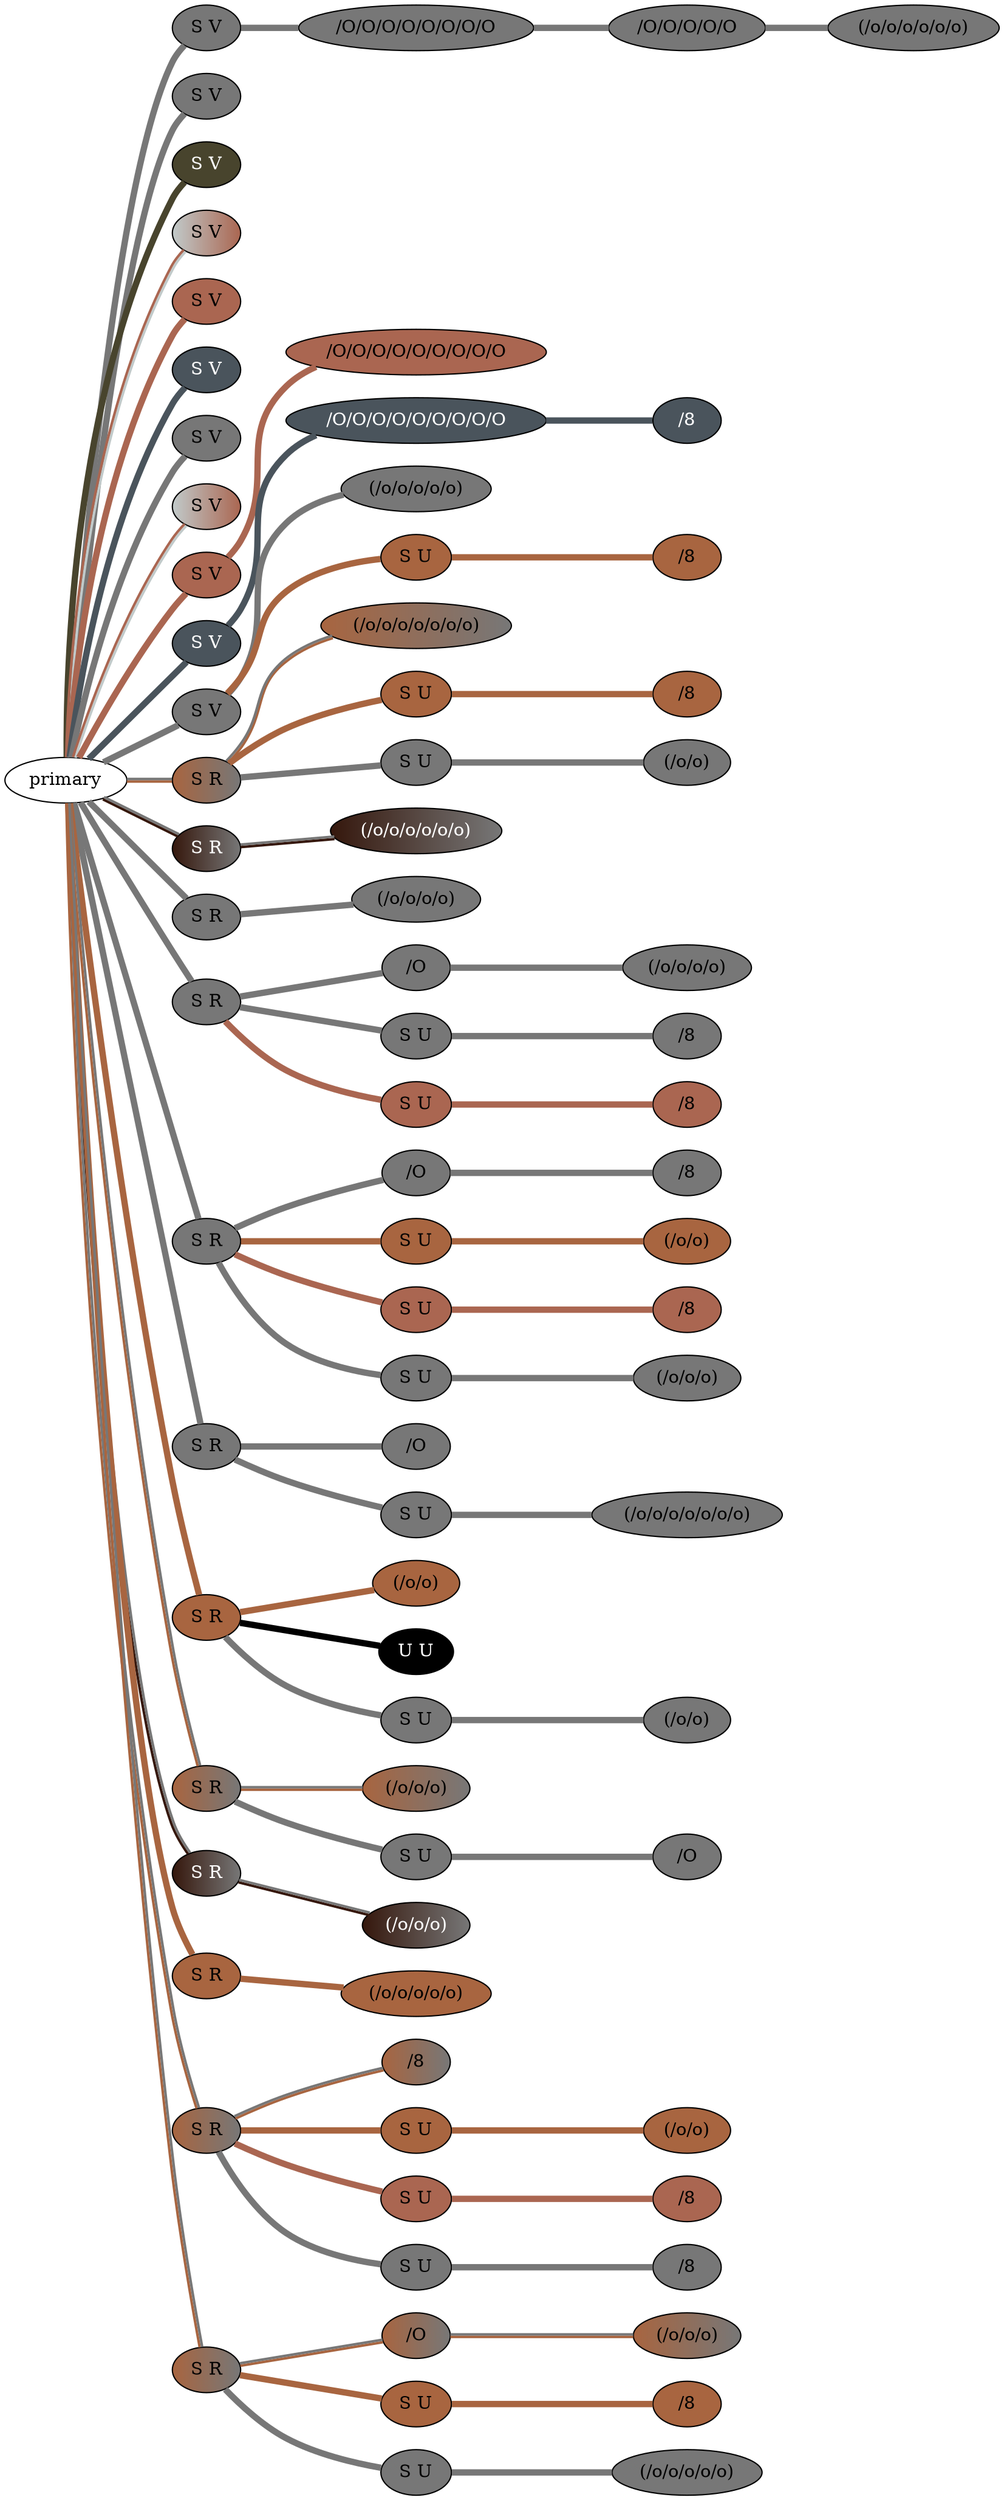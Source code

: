 graph {
 graph [rankdir=LR]
"1" [qtype="pendant_node", pendant_colors="#777777", pendant_ply="S", pendant_attach="V", pendant_length="47.5", label="S V", style=filled, fillcolor="#777777", fontcolor="#000000"]
"primary" -- "1" [qtype="pendant_link",penwidth=5,color="#777777"]
"1:0" [qtype="knot_node", knot_value="8", knot_type="S", knot_position="9.0", knot_spin="S", label="/O/O/O/O/O/O/O/O", style=filled, fillcolor="#777777" , fontcolor="#000000"]
"1" -- "1:0" [qtype="knot_link",penwidth=5,color="#777777"]
"1:1" [qtype="knot_node", knot_value="5", knot_type="S", knot_position="18.0", knot_spin="S", label="/O/O/O/O/O", style=filled, fillcolor="#777777" , fontcolor="#000000"]
"1:0" -- "1:1" [qtype="knot_link",penwidth=5,color="#777777"]
"1:2" [qtype="knot_node", knot_value="6", knot_type="L", knot_position="21.0", knot_spin="S", label="(/o/o/o/o/o/o)", style=filled, fillcolor="#777777" , fontcolor="#000000"]
"1:1" -- "1:2" [qtype="knot_link",penwidth=5,color="#777777"]
"2" [qtype="pendant_node", pendant_colors="#777777", pendant_ply="S", pendant_attach="V", pendant_length="46.0", label="S V", style=filled, fillcolor="#777777", fontcolor="#000000"]
"primary" -- "2" [qtype="pendant_link",penwidth=5,color="#777777"]
"3" [qtype="pendant_node", pendant_colors="#48442D", pendant_ply="S", pendant_attach="V", pendant_length="51.0", label="S V", style=filled, fillcolor="#48442D", fontcolor="#ffffff"]
"primary" -- "3" [qtype="pendant_link",penwidth=5,color="#48442D"]
"4" [qtype="pendant_node", pendant_colors="#C1CACA:#AA6651", pendant_ply="S", pendant_attach="V", pendant_length="49.0", label="S V", style=filled, fillcolor="#C1CACA:#AA6651", fontcolor="#000000"]
"primary" -- "4" [qtype="pendant_link",penwidth=2,color="#C1CACA:#AA6651"]
"5" [qtype="pendant_node", pendant_colors="#AA6651", pendant_ply="S", pendant_attach="V", pendant_length="47.0", label="S V", style=filled, fillcolor="#AA6651", fontcolor="#000000"]
"primary" -- "5" [qtype="pendant_link",penwidth=5,color="#AA6651"]
"6" [qtype="pendant_node", pendant_colors="#4A545C", pendant_ply="S", pendant_attach="V", pendant_length="46.0", label="S V", style=filled, fillcolor="#4A545C", fontcolor="#ffffff"]
"primary" -- "6" [qtype="pendant_link",penwidth=5,color="#4A545C"]
"7" [qtype="pendant_node", pendant_colors="#777777", pendant_ply="S", pendant_attach="V", pendant_length="46.0", label="S V", style=filled, fillcolor="#777777", fontcolor="#000000"]
"primary" -- "7" [qtype="pendant_link",penwidth=5,color="#777777"]
"8" [qtype="pendant_node", pendant_colors="#C1CACA:#AA6651", pendant_ply="S", pendant_attach="V", pendant_length="51.0", label="S V", style=filled, fillcolor="#C1CACA:#AA6651", fontcolor="#000000"]
"primary" -- "8" [qtype="pendant_link",penwidth=2,color="#C1CACA:#AA6651"]
"9" [qtype="pendant_node", pendant_colors="#AA6651", pendant_ply="S", pendant_attach="V", pendant_length="36.0", label="S V", style=filled, fillcolor="#AA6651", fontcolor="#000000"]
"primary" -- "9" [qtype="pendant_link",penwidth=5,color="#AA6651"]
"9:0" [qtype="knot_node", knot_value="9", knot_type="S", knot_position="9.0", knot_spin="S", label="/O/O/O/O/O/O/O/O/O", style=filled, fillcolor="#AA6651" , fontcolor="#000000"]
"9" -- "9:0" [qtype="knot_link",penwidth=5,color="#AA6651"]
"10" [qtype="pendant_node", pendant_colors="#4A545C", pendant_ply="S", pendant_attach="V", pendant_length="37.0", label="S V", style=filled, fillcolor="#4A545C", fontcolor="#ffffff"]
"primary" -- "10" [qtype="pendant_link",penwidth=5,color="#4A545C"]
"10:0" [qtype="knot_node", knot_value="9", knot_type="S", knot_position="9.5", knot_spin="S", label="/O/O/O/O/O/O/O/O/O", style=filled, fillcolor="#4A545C" , fontcolor="#ffffff"]
"10" -- "10:0" [qtype="knot_link",penwidth=5,color="#4A545C"]
"10:1" [qtype="knot_node", knot_value="1", knot_type="E", knot_position="16.5", knot_spin="S", label="/8", style=filled, fillcolor="#4A545C" , fontcolor="#ffffff"]
"10:0" -- "10:1" [qtype="knot_link",penwidth=5,color="#4A545C"]
"11" [qtype="pendant_node", pendant_colors="#777777", pendant_ply="S", pendant_attach="V", pendant_length="38.0", label="S V", style=filled, fillcolor="#777777", fontcolor="#000000"]
"primary" -- "11" [qtype="pendant_link",penwidth=5,color="#777777"]
"11:0" [qtype="knot_node", knot_value="5", knot_type="L", knot_position="16.5", knot_spin="S", label="(/o/o/o/o/o)", style=filled, fillcolor="#777777" , fontcolor="#000000"]
"11" -- "11:0" [qtype="knot_link",penwidth=5,color="#777777"]
"11s1" [qtype="pendant_node", pendant_colors="#A86540", pendant_ply="S", pendant_attach="U", pendant_length="14.0", label="S U", style=filled, fillcolor="#A86540", fontcolor="#000000"]
"11" -- "11s1" [qtype="pendant_link",penwidth=5,color="#A86540"]
"11s1:0" [qtype="knot_node", knot_value="1", knot_type="E", knot_position="5.5", knot_spin="S", label="/8", style=filled, fillcolor="#A86540" , fontcolor="#000000"]
"11s1" -- "11s1:0" [qtype="knot_link",penwidth=5,color="#A86540"]
"12" [qtype="pendant_node", pendant_colors="#A86540:#777777", pendant_ply="S", pendant_attach="R", pendant_length="32.0", label="S R", style=filled, fillcolor="#A86540:#777777", fontcolor="#000000"]
"primary" -- "12" [qtype="pendant_link",penwidth=2,color="#A86540:#777777"]
"12:0" [qtype="knot_node", knot_value="7", knot_type="L", knot_position="16.0", knot_spin="S", label="(/o/o/o/o/o/o/o)", style=filled, fillcolor="#A86540:#777777" , fontcolor="#000000"]
"12" -- "12:0" [qtype="knot_link",penwidth=2,color="#A86540:#777777"]
"12s1" [qtype="pendant_node", pendant_colors="#A86540", pendant_ply="S", pendant_attach="U", pendant_length="20.5", label="S U", style=filled, fillcolor="#A86540", fontcolor="#000000"]
"12" -- "12s1" [qtype="pendant_link",penwidth=5,color="#A86540"]
"12s1:0" [qtype="knot_node", knot_value="1", knot_type="E", knot_position="6.5", knot_spin="S", label="/8", style=filled, fillcolor="#A86540" , fontcolor="#000000"]
"12s1" -- "12s1:0" [qtype="knot_link",penwidth=5,color="#A86540"]
"12s2" [qtype="pendant_node", pendant_colors="#777777", pendant_ply="S", pendant_attach="U", pendant_length="14.0", label="S U", style=filled, fillcolor="#777777", fontcolor="#000000"]
"12" -- "12s2" [qtype="pendant_link",penwidth=5,color="#777777"]
"12s2:0" [qtype="knot_node", knot_value="2", knot_type="L", knot_position="5.5", knot_spin="S", label="(/o/o)", style=filled, fillcolor="#777777" , fontcolor="#000000"]
"12s2" -- "12s2:0" [qtype="knot_link",penwidth=5,color="#777777"]
"13" [qtype="pendant_node", pendant_colors="#35170C:#777777", pendant_ply="S", pendant_attach="R", pendant_length="30.5", label="S R", style=filled, fillcolor="#35170C:#777777", fontcolor="#ffffff"]
"primary" -- "13" [qtype="pendant_link",penwidth=2,color="#35170C:#777777"]
"13:0" [qtype="knot_node", knot_value="6", knot_type="L", knot_position="16.5", knot_spin="S", label="(/o/o/o/o/o/o)", style=filled, fillcolor="#35170C:#777777" , fontcolor="#ffffff"]
"13" -- "13:0" [qtype="knot_link",penwidth=2,color="#35170C:#777777"]
"14" [qtype="pendant_node", pendant_colors="#777777", pendant_ply="S", pendant_attach="R", pendant_length="40.5", label="S R", style=filled, fillcolor="#777777", fontcolor="#000000"]
"primary" -- "14" [qtype="pendant_link",penwidth=5,color="#777777"]
"14:0" [qtype="knot_node", knot_value="4", knot_type="L", knot_position="16.5", knot_spin="S", label="(/o/o/o/o)", style=filled, fillcolor="#777777" , fontcolor="#000000"]
"14" -- "14:0" [qtype="knot_link",penwidth=5,color="#777777"]
"15" [qtype="pendant_node", pendant_colors="#777777", pendant_ply="S", pendant_attach="R", pendant_length="38.5", label="S R", style=filled, fillcolor="#777777", fontcolor="#000000"]
"primary" -- "15" [qtype="pendant_link",penwidth=5,color="#777777"]
"15:0" [qtype="knot_node", knot_value="1", knot_type="S", knot_position="9.0", knot_spin="S", label="/O", style=filled, fillcolor="#777777" , fontcolor="#000000"]
"15" -- "15:0" [qtype="knot_link",penwidth=5,color="#777777"]
"15:1" [qtype="knot_node", knot_value="4", knot_type="L", knot_position="16.0", knot_spin="S", label="(/o/o/o/o)", style=filled, fillcolor="#777777" , fontcolor="#000000"]
"15:0" -- "15:1" [qtype="knot_link",penwidth=5,color="#777777"]
"15s1" [qtype="pendant_node", pendant_colors="#777777", pendant_ply="S", pendant_attach="U", pendant_length="13.5", label="S U", style=filled, fillcolor="#777777", fontcolor="#000000"]
"15" -- "15s1" [qtype="pendant_link",penwidth=5,color="#777777"]
"15s1:0" [qtype="knot_node", knot_value="1", knot_type="E", knot_position="6.0", knot_spin="S", label="/8", style=filled, fillcolor="#777777" , fontcolor="#000000"]
"15s1" -- "15s1:0" [qtype="knot_link",penwidth=5,color="#777777"]
"15s2" [qtype="pendant_node", pendant_colors="#AA6651", pendant_ply="S", pendant_attach="U", pendant_length="9.5", label="S U", style=filled, fillcolor="#AA6651", fontcolor="#000000"]
"15" -- "15s2" [qtype="pendant_link",penwidth=5,color="#AA6651"]
"15s2:0" [qtype="knot_node", knot_value="1", knot_type="E", knot_position="5.5", knot_spin="S", label="/8", style=filled, fillcolor="#AA6651" , fontcolor="#000000"]
"15s2" -- "15s2:0" [qtype="knot_link",penwidth=5,color="#AA6651"]
"16" [qtype="pendant_node", pendant_colors="#777777", pendant_ply="S", pendant_attach="R", pendant_length="42.0", label="S R", style=filled, fillcolor="#777777", fontcolor="#000000"]
"primary" -- "16" [qtype="pendant_link",penwidth=5,color="#777777"]
"16:0" [qtype="knot_node", knot_value="1", knot_type="S", knot_position="9.5", knot_spin="S", label="/O", style=filled, fillcolor="#777777" , fontcolor="#000000"]
"16" -- "16:0" [qtype="knot_link",penwidth=5,color="#777777"]
"16:1" [qtype="knot_node", knot_value="1", knot_type="E", knot_position="17.5", knot_spin="S", label="/8", style=filled, fillcolor="#777777" , fontcolor="#000000"]
"16:0" -- "16:1" [qtype="knot_link",penwidth=5,color="#777777"]
"16s1" [qtype="pendant_node", pendant_colors="#A86540", pendant_ply="S", pendant_attach="U", pendant_length="13.0", label="S U", style=filled, fillcolor="#A86540", fontcolor="#000000"]
"16" -- "16s1" [qtype="pendant_link",penwidth=5,color="#A86540"]
"16s1:0" [qtype="knot_node", knot_value="2", knot_type="L", knot_position="7.0", knot_spin="S", label="(/o/o)", style=filled, fillcolor="#A86540" , fontcolor="#000000"]
"16s1" -- "16s1:0" [qtype="knot_link",penwidth=5,color="#A86540"]
"16s2" [qtype="pendant_node", pendant_colors="#AA6651", pendant_ply="S", pendant_attach="U", pendant_length="9.0", label="S U", style=filled, fillcolor="#AA6651", fontcolor="#000000"]
"16" -- "16s2" [qtype="pendant_link",penwidth=5,color="#AA6651"]
"16s2:0" [qtype="knot_node", knot_value="1", knot_type="E", knot_position="6.0", knot_spin="S", label="/8", style=filled, fillcolor="#AA6651" , fontcolor="#000000"]
"16s2" -- "16s2:0" [qtype="knot_link",penwidth=5,color="#AA6651"]
"16s3" [qtype="pendant_node", pendant_colors="#777777", pendant_ply="S", pendant_attach="U", pendant_length="12.0", label="S U", style=filled, fillcolor="#777777", fontcolor="#000000"]
"16" -- "16s3" [qtype="pendant_link",penwidth=5,color="#777777"]
"16s3:0" [qtype="knot_node", knot_value="3", knot_type="L", knot_position="6.5", knot_spin="S", label="(/o/o/o)", style=filled, fillcolor="#777777" , fontcolor="#000000"]
"16s3" -- "16s3:0" [qtype="knot_link",penwidth=5,color="#777777"]
"17" [qtype="pendant_node", pendant_colors="#777777", pendant_ply="S", pendant_attach="R", pendant_length="43.0", label="S R", style=filled, fillcolor="#777777", fontcolor="#000000"]
"primary" -- "17" [qtype="pendant_link",penwidth=5,color="#777777"]
"17:0" [qtype="knot_node", knot_value="1", knot_type="S", knot_position="9.5", knot_spin="S", label="/O", style=filled, fillcolor="#777777" , fontcolor="#000000"]
"17" -- "17:0" [qtype="knot_link",penwidth=5,color="#777777"]
"17s1" [qtype="pendant_node", pendant_colors="#777777", pendant_ply="S", pendant_attach="U", pendant_length="11.5", label="S U", style=filled, fillcolor="#777777", fontcolor="#000000"]
"17" -- "17s1" [qtype="pendant_link",penwidth=5,color="#777777"]
"17s1:0" [qtype="knot_node", knot_value="7", knot_type="L", knot_position="5.0", knot_spin="S", label="(/o/o/o/o/o/o/o)", style=filled, fillcolor="#777777" , fontcolor="#000000"]
"17s1" -- "17s1:0" [qtype="knot_link",penwidth=5,color="#777777"]
"18" [qtype="pendant_node", pendant_colors="#A86540", pendant_ply="S", pendant_attach="R", pendant_length="44.0", label="S R", style=filled, fillcolor="#A86540", fontcolor="#000000"]
"primary" -- "18" [qtype="pendant_link",penwidth=5,color="#A86540"]
"18:0" [qtype="knot_node", knot_value="2", knot_type="L", knot_position="16.5", knot_spin="S", label="(/o/o)", style=filled, fillcolor="#A86540" , fontcolor="#000000"]
"18" -- "18:0" [qtype="knot_link",penwidth=5,color="#A86540"]
"18s1" [qtype="pendant_node", pendant_colors="#000000", pendant_ply="U", pendant_attach="U", pendant_length="0.0", label="U U", style=filled, fillcolor="#000000", fontcolor="#ffffff"]
"18" -- "18s1" [qtype="pendant_link",penwidth=5,color="#000000"]
"18s2" [qtype="pendant_node", pendant_colors="#777777", pendant_ply="S", pendant_attach="U", pendant_length="14.0", label="S U", style=filled, fillcolor="#777777", fontcolor="#000000"]
"18" -- "18s2" [qtype="pendant_link",penwidth=5,color="#777777"]
"18s2:0" [qtype="knot_node", knot_value="2", knot_type="L", knot_position="5.0", knot_spin="S", label="(/o/o)", style=filled, fillcolor="#777777" , fontcolor="#000000"]
"18s2" -- "18s2:0" [qtype="knot_link",penwidth=5,color="#777777"]
"19" [qtype="pendant_node", pendant_colors="#A86540:#777777", pendant_ply="S", pendant_attach="R", pendant_length="35.0", label="S R", style=filled, fillcolor="#A86540:#777777", fontcolor="#000000"]
"primary" -- "19" [qtype="pendant_link",penwidth=2,color="#A86540:#777777"]
"19:0" [qtype="knot_node", knot_value="3", knot_type="L", knot_position="16.5", knot_spin="S", label="(/o/o/o)", style=filled, fillcolor="#A86540:#777777" , fontcolor="#000000"]
"19" -- "19:0" [qtype="knot_link",penwidth=2,color="#A86540:#777777"]
"19s1" [qtype="pendant_node", pendant_colors="#777777", pendant_ply="S", pendant_attach="U", pendant_length="9.0", label="S U", style=filled, fillcolor="#777777", fontcolor="#000000"]
"19" -- "19s1" [qtype="pendant_link",penwidth=5,color="#777777"]
"19s1:0" [qtype="knot_node", knot_value="1", knot_type="S", knot_position="3.5", knot_spin="S", label="/O", style=filled, fillcolor="#777777" , fontcolor="#000000"]
"19s1" -- "19s1:0" [qtype="knot_link",penwidth=5,color="#777777"]
"20" [qtype="pendant_node", pendant_colors="#35170C:#777777", pendant_ply="S", pendant_attach="R", pendant_length="33.0", label="S R", style=filled, fillcolor="#35170C:#777777", fontcolor="#ffffff"]
"primary" -- "20" [qtype="pendant_link",penwidth=2,color="#35170C:#777777"]
"20:0" [qtype="knot_node", knot_value="3", knot_type="L", knot_position="16.5", knot_spin="S", label="(/o/o/o)", style=filled, fillcolor="#35170C:#777777" , fontcolor="#ffffff"]
"20" -- "20:0" [qtype="knot_link",penwidth=2,color="#35170C:#777777"]
"21" [qtype="pendant_node", pendant_colors="#A86540", pendant_ply="S", pendant_attach="R", pendant_length="38.0", label="S R", style=filled, fillcolor="#A86540", fontcolor="#000000"]
"primary" -- "21" [qtype="pendant_link",penwidth=5,color="#A86540"]
"21:0" [qtype="knot_node", knot_value="5", knot_type="L", knot_position="16.0", knot_spin="S", label="(/o/o/o/o/o)", style=filled, fillcolor="#A86540" , fontcolor="#000000"]
"21" -- "21:0" [qtype="knot_link",penwidth=5,color="#A86540"]
"22" [qtype="pendant_node", pendant_colors="#A86540:#777777", pendant_ply="S", pendant_attach="R", pendant_length="42.0", label="S R", style=filled, fillcolor="#A86540:#777777", fontcolor="#000000"]
"primary" -- "22" [qtype="pendant_link",penwidth=2,color="#A86540:#777777"]
"22:0" [qtype="knot_node", knot_value="1", knot_type="E", knot_position="15.5", knot_spin="S", label="/8", style=filled, fillcolor="#A86540:#777777" , fontcolor="#000000"]
"22" -- "22:0" [qtype="knot_link",penwidth=2,color="#A86540:#777777"]
"22s1" [qtype="pendant_node", pendant_colors="#A86540", pendant_ply="S", pendant_attach="U", pendant_length="28.0", label="S U", style=filled, fillcolor="#A86540", fontcolor="#000000"]
"22" -- "22s1" [qtype="pendant_link",penwidth=5,color="#A86540"]
"22s1:0" [qtype="knot_node", knot_value="2", knot_type="L", knot_position="12.5", knot_spin="S", label="(/o/o)", style=filled, fillcolor="#A86540" , fontcolor="#000000"]
"22s1" -- "22s1:0" [qtype="knot_link",penwidth=5,color="#A86540"]
"22s2" [qtype="pendant_node", pendant_colors="#AA6651", pendant_ply="S", pendant_attach="U", pendant_length="9.5", label="S U", style=filled, fillcolor="#AA6651", fontcolor="#000000"]
"22" -- "22s2" [qtype="pendant_link",penwidth=5,color="#AA6651"]
"22s2:0" [qtype="knot_node", knot_value="1", knot_type="E", knot_position="4.5", knot_spin="S", label="/8", style=filled, fillcolor="#AA6651" , fontcolor="#000000"]
"22s2" -- "22s2:0" [qtype="knot_link",penwidth=5,color="#AA6651"]
"22s3" [qtype="pendant_node", pendant_colors="#777777", pendant_ply="S", pendant_attach="U", pendant_length="8.0", label="S U", style=filled, fillcolor="#777777", fontcolor="#000000"]
"22" -- "22s3" [qtype="pendant_link",penwidth=5,color="#777777"]
"22s3:0" [qtype="knot_node", knot_value="1", knot_type="E", knot_position="4.5", knot_spin="S", label="/8", style=filled, fillcolor="#777777" , fontcolor="#000000"]
"22s3" -- "22s3:0" [qtype="knot_link",penwidth=5,color="#777777"]
"23" [qtype="pendant_node", pendant_colors="#A86540:#777777", pendant_ply="S", pendant_attach="R", pendant_length="43.0", label="S R", style=filled, fillcolor="#A86540:#777777", fontcolor="#000000"]
"primary" -- "23" [qtype="pendant_link",penwidth=2,color="#A86540:#777777"]
"23:0" [qtype="knot_node", knot_value="1", knot_type="S", knot_position="9.5", knot_spin="S", label="/O", style=filled, fillcolor="#A86540:#777777" , fontcolor="#000000"]
"23" -- "23:0" [qtype="knot_link",penwidth=2,color="#A86540:#777777"]
"23:1" [qtype="knot_node", knot_value="3", knot_type="L", knot_position="17.0", knot_spin="S", label="(/o/o/o)", style=filled, fillcolor="#A86540:#777777" , fontcolor="#000000"]
"23:0" -- "23:1" [qtype="knot_link",penwidth=2,color="#A86540:#777777"]
"23s1" [qtype="pendant_node", pendant_colors="#A86540", pendant_ply="S", pendant_attach="U", pendant_length="10.0", label="S U", style=filled, fillcolor="#A86540", fontcolor="#000000"]
"23" -- "23s1" [qtype="pendant_link",penwidth=5,color="#A86540"]
"23s1:0" [qtype="knot_node", knot_value="1", knot_type="E", knot_position="4.0", knot_spin="S", label="/8", style=filled, fillcolor="#A86540" , fontcolor="#000000"]
"23s1" -- "23s1:0" [qtype="knot_link",penwidth=5,color="#A86540"]
"23s2" [qtype="pendant_node", pendant_colors="#777777", pendant_ply="S", pendant_attach="U", pendant_length="10.5", label="S U", style=filled, fillcolor="#777777", fontcolor="#000000"]
"23" -- "23s2" [qtype="pendant_link",penwidth=5,color="#777777"]
"23s2:0" [qtype="knot_node", knot_value="5", knot_type="L", knot_position="3.5", knot_spin="S", label="(/o/o/o/o/o)", style=filled, fillcolor="#777777" , fontcolor="#000000"]
"23s2" -- "23s2:0" [qtype="knot_link",penwidth=5,color="#777777"]
}
